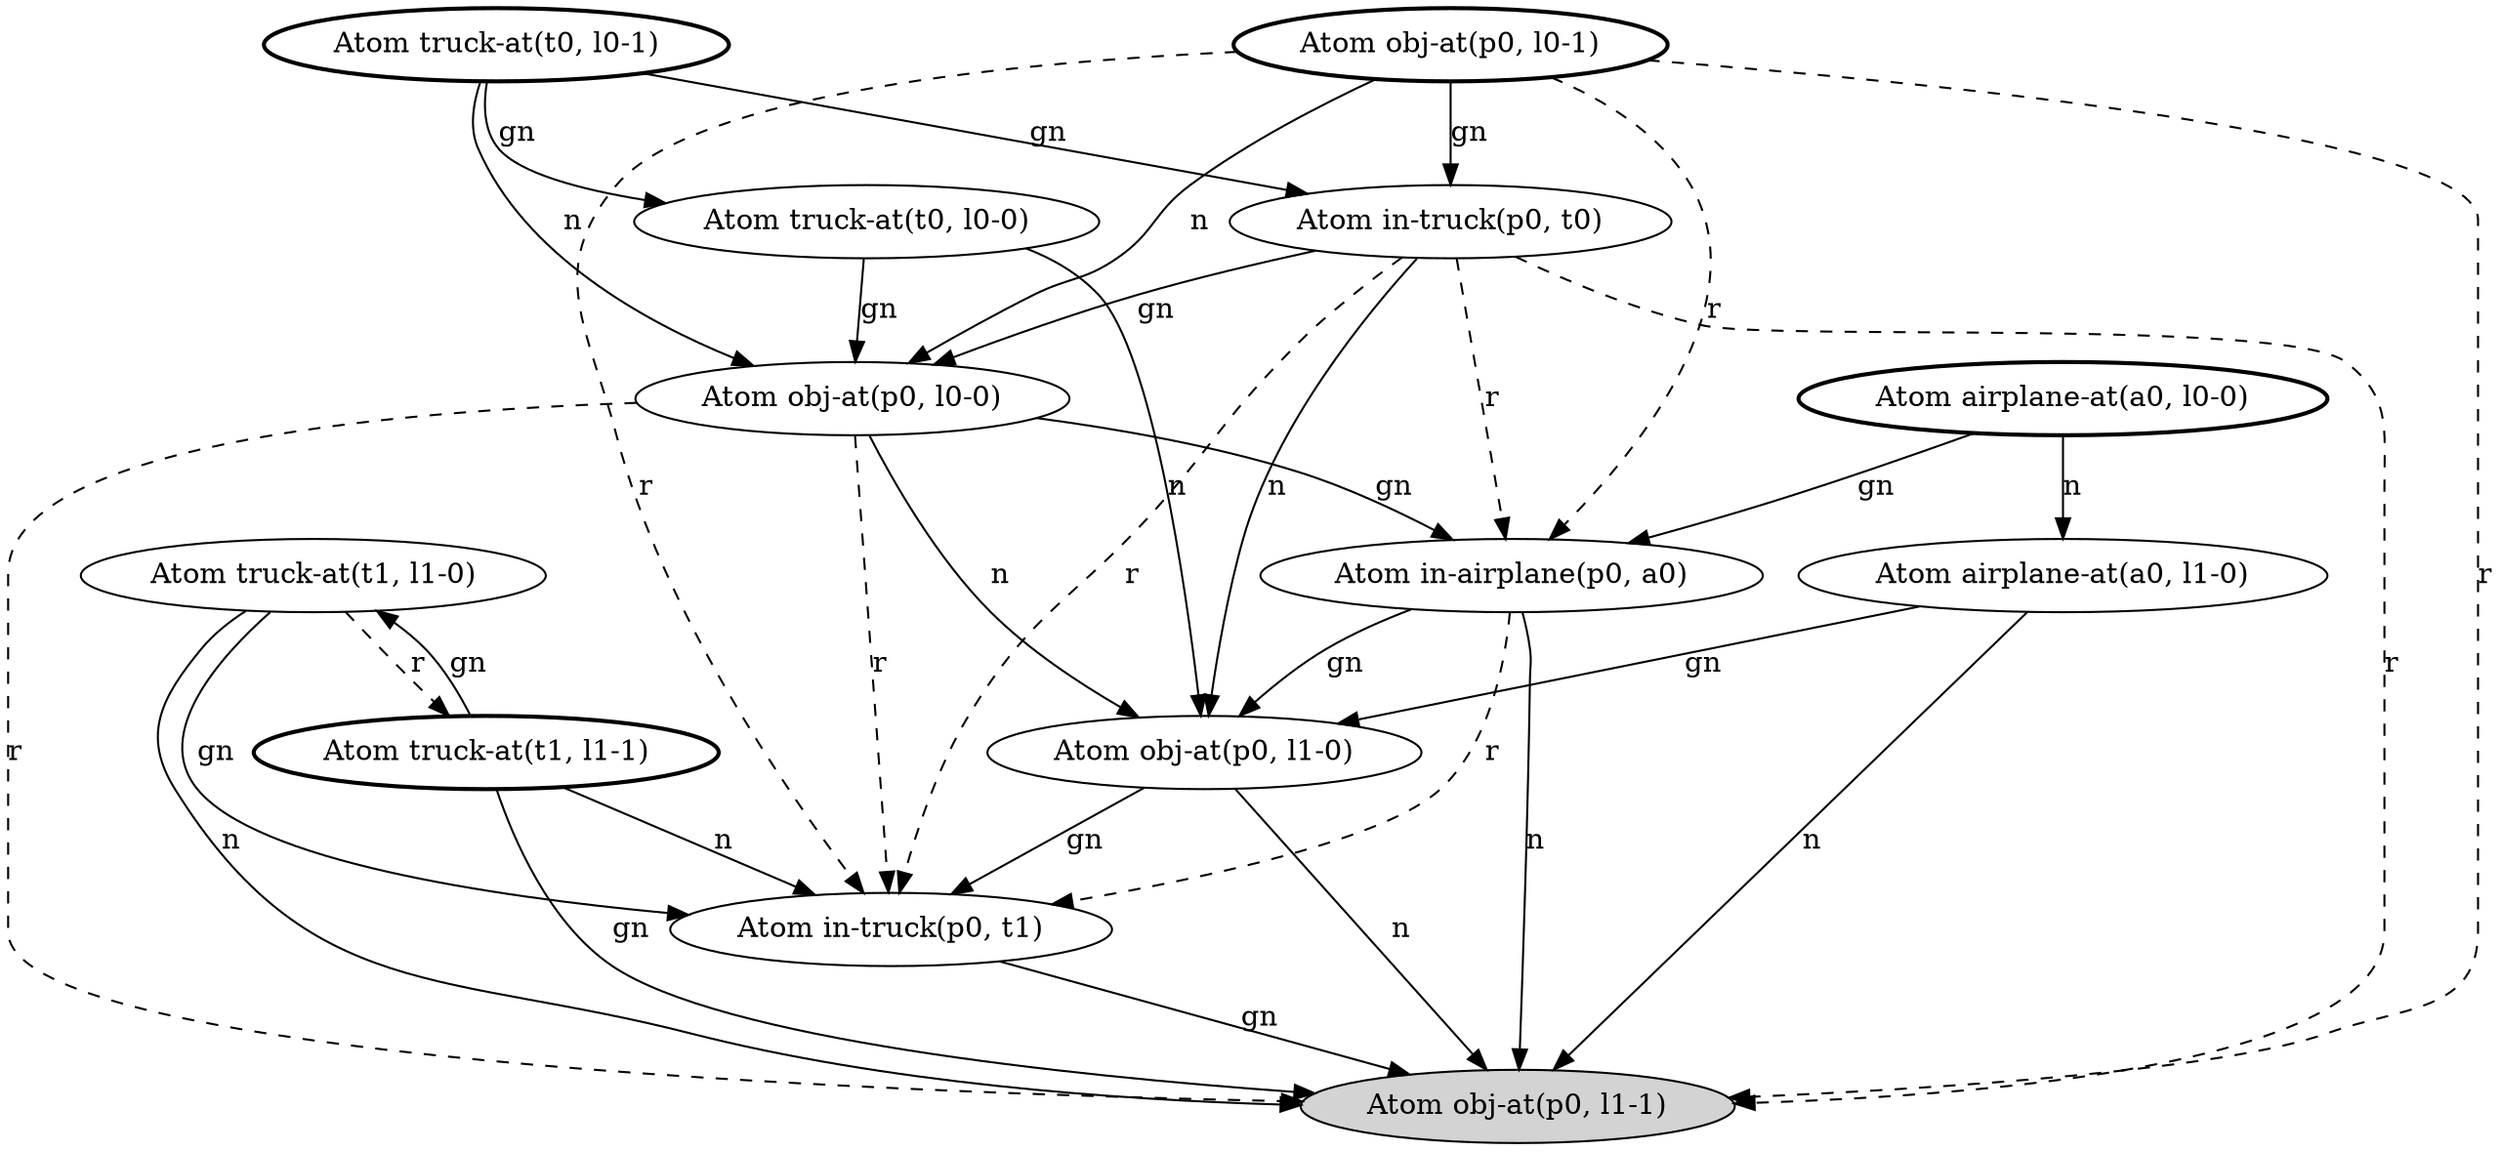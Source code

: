 digraph G {
  lm0 [label="Atom obj-at(p0, l1-1)", style=filled];
  lm1 [label="Atom truck-at(t1, l1-0)"];
      lm1 -> lm2 [label="r", style=dashed];
      lm1 -> lm9 [label="gn"];
      lm1 -> lm0 [label="n"];
  lm2 [label="Atom truck-at(t1, l1-1)", style=bold];
      lm2 -> lm0 [label="gn"];
      lm2 -> lm1 [label="gn"];
      lm2 -> lm9 [label="n"];
  lm3 [label="Atom truck-at(t0, l0-0)"];
      lm3 -> lm12 [label="n"];
      lm3 -> lm10 [label="gn"];
  lm4 [label="Atom truck-at(t0, l0-1)", style=bold];
      lm4 -> lm10 [label="n"];
      lm4 -> lm3 [label="gn"];
      lm4 -> lm8 [label="gn"];
  lm5 [label="Atom airplane-at(a0, l0-0)", style=bold];
      lm5 -> lm7 [label="gn"];
      lm5 -> lm6 [label="n"];
  lm6 [label="Atom airplane-at(a0, l1-0)"];
      lm6 -> lm0 [label="n"];
      lm6 -> lm12 [label="gn"];
  lm7 [label="Atom in-airplane(p0, a0)"];
      lm7 -> lm9 [label="r", style=dashed];
      lm7 -> lm12 [label="gn"];
      lm7 -> lm0 [label="n"];
  lm8 [label="Atom in-truck(p0, t0)"];
      lm8 -> lm9 [label="r", style=dashed];
      lm8 -> lm7 [label="r", style=dashed];
      lm8 -> lm0 [label="r", style=dashed];
      lm8 -> lm10 [label="gn"];
      lm8 -> lm12 [label="n"];
  lm9 [label="Atom in-truck(p0, t1)"];
      lm9 -> lm0 [label="gn"];
  lm10 [label="Atom obj-at(p0, l0-0)"];
      lm10 -> lm9 [label="r", style=dashed];
      lm10 -> lm0 [label="r", style=dashed];
      lm10 -> lm7 [label="gn"];
      lm10 -> lm12 [label="n"];
  lm11 [label="Atom obj-at(p0, l0-1)", style=bold];
      lm11 -> lm9 [label="r", style=dashed];
      lm11 -> lm8 [label="gn"];
      lm11 -> lm7 [label="r", style=dashed];
      lm11 -> lm0 [label="r", style=dashed];
      lm11 -> lm10 [label="n"];
  lm12 [label="Atom obj-at(p0, l1-0)"];
      lm12 -> lm0 [label="n"];
      lm12 -> lm9 [label="gn"];
}
